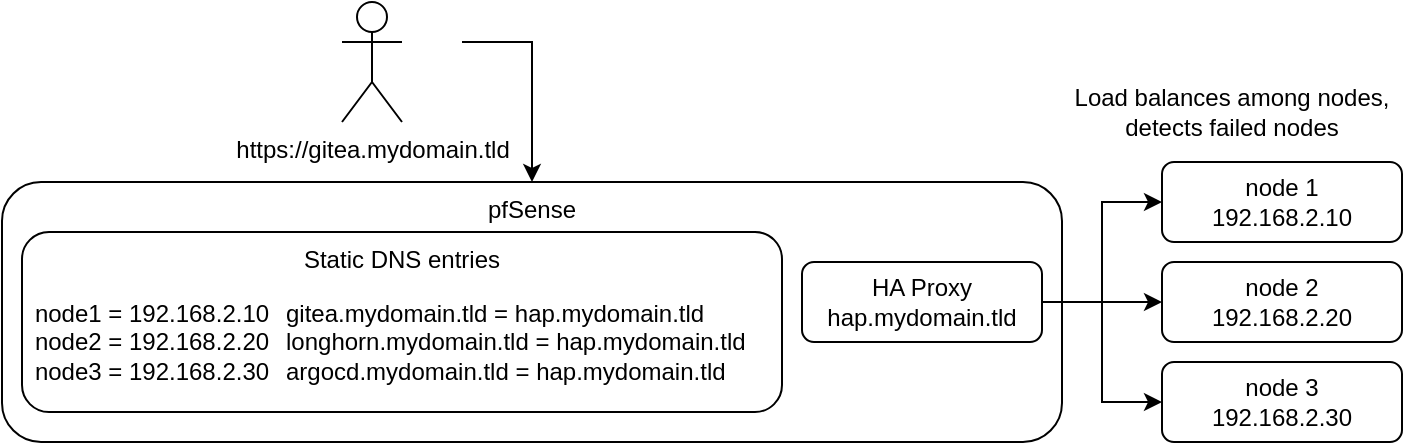 <mxfile>
    <diagram id="ipnyc085cQ8X8ksFAIwS" name="Page-1">
        <mxGraphModel dx="1022" dy="651" grid="1" gridSize="10" guides="1" tooltips="1" connect="1" arrows="1" fold="1" page="1" pageScale="1" pageWidth="850" pageHeight="1100" math="0" shadow="0">
            <root>
                <mxCell id="0"/>
                <mxCell id="1" parent="0"/>
                <mxCell id="2" value="pfSense" style="rounded=1;whiteSpace=wrap;html=1;verticalAlign=top;" vertex="1" parent="1">
                    <mxGeometry x="10" y="140" width="530" height="130" as="geometry"/>
                </mxCell>
                <mxCell id="7" value="Static DNS entries&lt;div&gt;&lt;br&gt;&lt;/div&gt;&lt;div style=&quot;text-align: left;&quot;&gt;&lt;br&gt;&lt;/div&gt;" style="rounded=1;whiteSpace=wrap;html=1;verticalAlign=top;" vertex="1" parent="1">
                    <mxGeometry x="20" y="165" width="380" height="90" as="geometry"/>
                </mxCell>
                <mxCell id="12" value="&lt;font style=&quot;color: light-dark(rgb(0, 0, 0), rgb(0, 204, 0));&quot;&gt;https://gitea.mydomain.tld&lt;/font&gt;" style="shape=umlActor;verticalLabelPosition=bottom;verticalAlign=top;html=1;outlineConnect=0;" vertex="1" parent="1">
                    <mxGeometry x="180" y="50" width="30" height="60" as="geometry"/>
                </mxCell>
                <mxCell id="13" value="node1 = 192.168.2.10&#xa;node2 = 192.168.2.20&#xa;node3 = 192.168.2.30" style="text;html=1;align=center;verticalAlign=middle;whiteSpace=wrap;rounded=0;" vertex="1" parent="1">
                    <mxGeometry x="20" y="200" width="130" height="40" as="geometry"/>
                </mxCell>
                <mxCell id="14" value="&lt;font style=&quot;color: light-dark(rgb(0, 0, 0), rgb(0, 204, 0));&quot;&gt;gitea.mydomain.tld = hap.mydomain.tld&lt;/font&gt;&lt;br&gt;longhorn.mydomain.tld = hap.mydomain.tld&lt;br&gt;argocd.mydomain.tld = hap.mydomain.tld" style="text;html=1;align=left;verticalAlign=middle;whiteSpace=wrap;rounded=0;" vertex="1" parent="1">
                    <mxGeometry x="150" y="196.25" width="240" height="47.5" as="geometry"/>
                </mxCell>
                <mxCell id="21" value="&lt;font style=&quot;color: light-dark(rgb(0, 0, 0), rgb(0, 204, 0));&quot;&gt;node 1&lt;br&gt;&lt;/font&gt;192.168.2.10" style="rounded=1;whiteSpace=wrap;html=1;" vertex="1" parent="1">
                    <mxGeometry x="590" y="130" width="120" height="40" as="geometry"/>
                </mxCell>
                <mxCell id="22" value="&lt;font style=&quot;color: light-dark(rgb(0, 0, 0), rgb(0, 204, 0));&quot;&gt;node 2&lt;/font&gt;&lt;br&gt;192.168.2.20" style="rounded=1;whiteSpace=wrap;html=1;" vertex="1" parent="1">
                    <mxGeometry x="590" y="180" width="120" height="40" as="geometry"/>
                </mxCell>
                <mxCell id="23" value="&lt;font style=&quot;color: light-dark(rgb(0, 0, 0), rgb(0, 204, 0));&quot;&gt;node 3&lt;/font&gt;&lt;br&gt;192.168.2.30" style="rounded=1;whiteSpace=wrap;html=1;" vertex="1" parent="1">
                    <mxGeometry x="590" y="230" width="120" height="40" as="geometry"/>
                </mxCell>
                <mxCell id="25" style="edgeStyle=none;html=1;exitX=1;exitY=0.5;exitDx=0;exitDy=0;entryX=0;entryY=0.5;entryDx=0;entryDy=0;" edge="1" parent="1" source="24" target="22">
                    <mxGeometry relative="1" as="geometry"/>
                </mxCell>
                <mxCell id="26" style="edgeStyle=orthogonalEdgeStyle;html=1;exitX=1;exitY=0.5;exitDx=0;exitDy=0;entryX=0;entryY=0.5;entryDx=0;entryDy=0;rounded=0;curved=0;" edge="1" parent="1" source="24" target="21">
                    <mxGeometry relative="1" as="geometry"/>
                </mxCell>
                <mxCell id="27" style="edgeStyle=orthogonalEdgeStyle;html=1;exitX=1;exitY=0.5;exitDx=0;exitDy=0;entryX=0;entryY=0.5;entryDx=0;entryDy=0;rounded=0;strokeColor=default;align=center;verticalAlign=middle;fontFamily=Helvetica;fontSize=11;fontColor=default;labelBackgroundColor=default;endArrow=classic;" edge="1" parent="1" source="24" target="23">
                    <mxGeometry relative="1" as="geometry"/>
                </mxCell>
                <mxCell id="24" value="HA Proxy&lt;br&gt;&lt;font style=&quot;color: light-dark(rgb(0, 0, 0), rgb(0, 204, 0));&quot;&gt;hap.mydomain.tld&lt;/font&gt;" style="rounded=1;whiteSpace=wrap;html=1;" vertex="1" parent="1">
                    <mxGeometry x="410" y="180" width="120" height="40" as="geometry"/>
                </mxCell>
                <mxCell id="28" value="" style="endArrow=classic;html=1;entryX=0.5;entryY=0;entryDx=0;entryDy=0;edgeStyle=orthogonalEdgeStyle;rounded=0;curved=0;strokeColor=light-dark(#000000,#00CC00);" edge="1" parent="1" target="2">
                    <mxGeometry width="50" height="50" relative="1" as="geometry">
                        <mxPoint x="240" y="70" as="sourcePoint"/>
                        <mxPoint x="520" y="150" as="targetPoint"/>
                        <Array as="points">
                            <mxPoint x="275" y="70"/>
                        </Array>
                    </mxGeometry>
                </mxCell>
                <mxCell id="29" value="Load balances among nodes, detects failed nodes" style="text;html=1;align=center;verticalAlign=middle;whiteSpace=wrap;rounded=0;fontColor=light-dark(#000000,#00CC00);" vertex="1" parent="1">
                    <mxGeometry x="540" y="90" width="170" height="30" as="geometry"/>
                </mxCell>
            </root>
        </mxGraphModel>
    </diagram>
</mxfile>